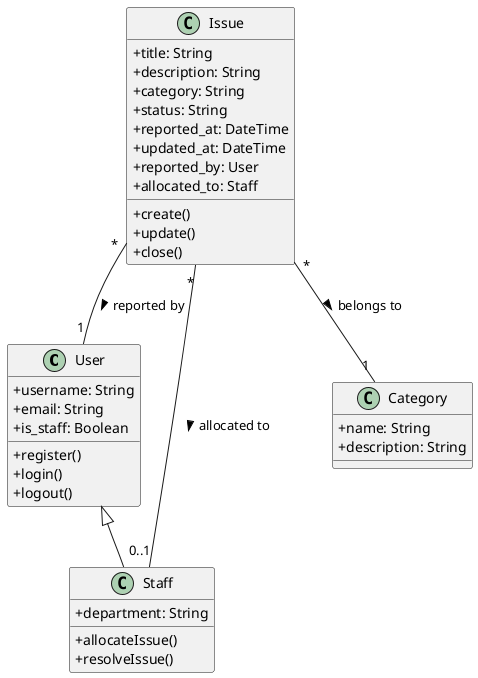 @startuml Class Diagram

skinparam classAttributeIconSize 0

class User {
  +username: String
  +email: String
  +is_staff: Boolean
  +register()
  +login()
  +logout()
}

class Issue {
  +title: String
  +description: String
  +category: String
  +status: String
  +reported_at: DateTime
  +updated_at: DateTime
  +reported_by: User
  +allocated_to: Staff
  +create()
  +update()
  +close()
}

class Staff {
  +department: String
  +allocateIssue()
  +resolveIssue()
}

class Category {
  +name: String
  +description: String
}

User <|-- Staff
Issue "*" -- "1" User : reported by >
Issue "*" -- "0..1" Staff : allocated to >
Issue "*" -- "1" Category : belongs to >

@enduml